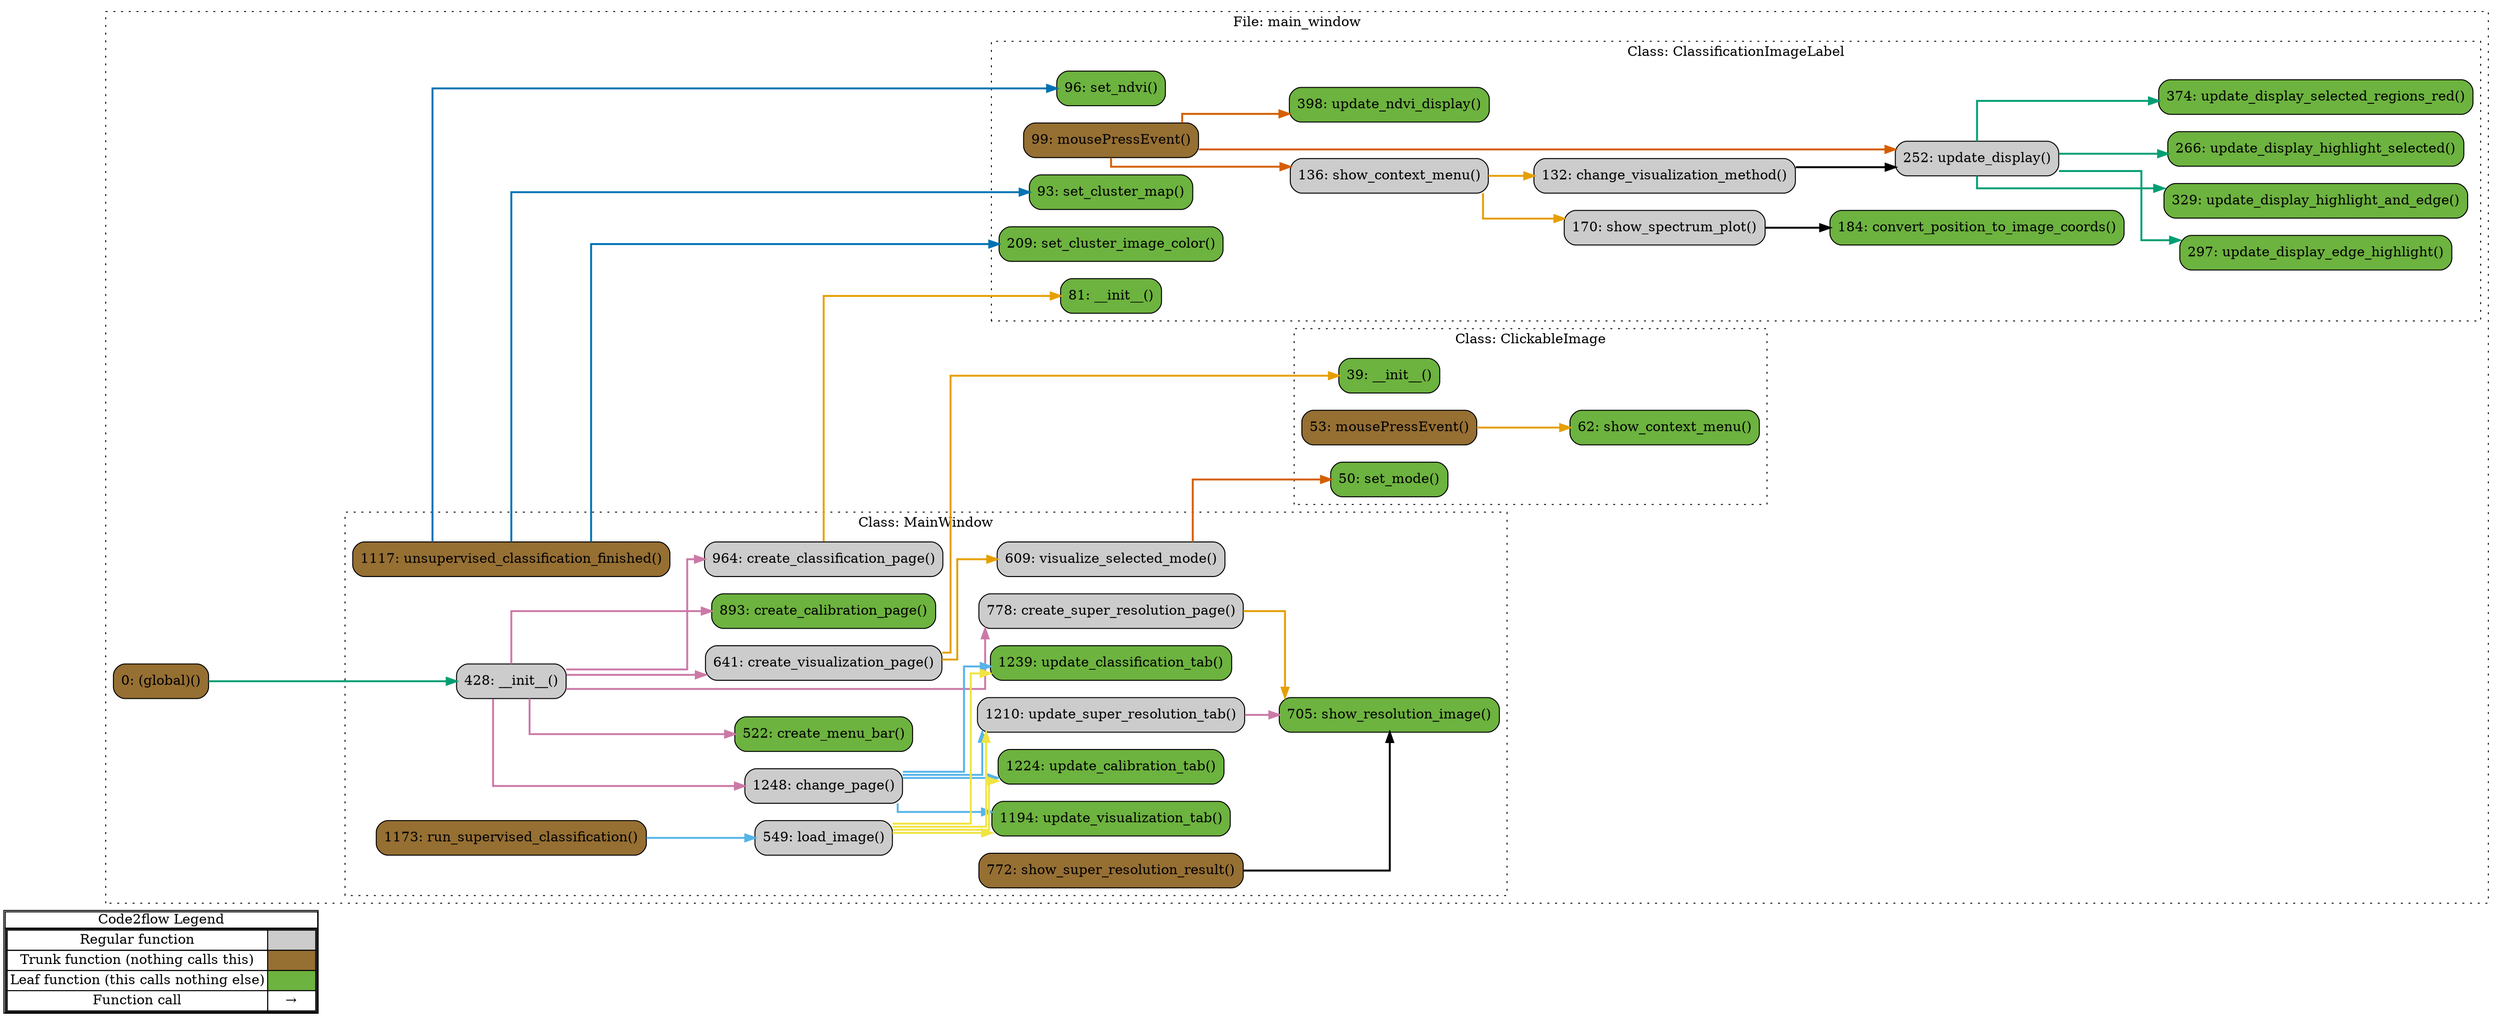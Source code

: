 digraph G {
concentrate=true;
splines="ortho";
rankdir="LR";
subgraph legend{
    rank = min;
    label = "legend";
    Legend [shape=none, margin=0, label = <
        <table cellspacing="0" cellpadding="0" border="1"><tr><td>Code2flow Legend</td></tr><tr><td>
        <table cellspacing="0">
        <tr><td>Regular function</td><td width="50px" bgcolor='#cccccc'></td></tr>
        <tr><td>Trunk function (nothing calls this)</td><td bgcolor='#966F33'></td></tr>
        <tr><td>Leaf function (this calls nothing else)</td><td bgcolor='#6db33f'></td></tr>
        <tr><td>Function call</td><td><font color='black'>&#8594;</font></td></tr>
        </table></td></tr></table>
        >];
}node_3f75679b [label="0: (global)()" name="main_window::(global)" shape="rect" style="rounded,filled" fillcolor="#966F33" ];
node_bfcff767 [label="81: __init__()" name="main_window::ClassificationImageLabel.__init__" shape="rect" style="rounded,filled" fillcolor="#6db33f" ];
node_ab7bea40 [label="132: change_visualization_method()" name="main_window::ClassificationImageLabel.change_visualization_method" shape="rect" style="rounded,filled" fillcolor="#cccccc" ];
node_b1e68c63 [label="184: convert_position_to_image_coords()" name="main_window::ClassificationImageLabel.convert_position_to_image_coords" shape="rect" style="rounded,filled" fillcolor="#6db33f" ];
node_bcff4a86 [label="99: mousePressEvent()" name="main_window::ClassificationImageLabel.mousePressEvent" shape="rect" style="rounded,filled" fillcolor="#966F33" ];
node_31e166c5 [label="209: set_cluster_image_color()" name="main_window::ClassificationImageLabel.set_cluster_image_color" shape="rect" style="rounded,filled" fillcolor="#6db33f" ];
node_cb5a0d72 [label="93: set_cluster_map()" name="main_window::ClassificationImageLabel.set_cluster_map" shape="rect" style="rounded,filled" fillcolor="#6db33f" ];
node_7e05de95 [label="96: set_ndvi()" name="main_window::ClassificationImageLabel.set_ndvi" shape="rect" style="rounded,filled" fillcolor="#6db33f" ];
node_63211b29 [label="136: show_context_menu()" name="main_window::ClassificationImageLabel.show_context_menu" shape="rect" style="rounded,filled" fillcolor="#cccccc" ];
node_52a1dbe0 [label="170: show_spectrum_plot()" name="main_window::ClassificationImageLabel.show_spectrum_plot" shape="rect" style="rounded,filled" fillcolor="#cccccc" ];
node_aaf4dbab [label="252: update_display()" name="main_window::ClassificationImageLabel.update_display" shape="rect" style="rounded,filled" fillcolor="#cccccc" ];
node_c7b3c3c3 [label="297: update_display_edge_highlight()" name="main_window::ClassificationImageLabel.update_display_edge_highlight" shape="rect" style="rounded,filled" fillcolor="#6db33f" ];
node_69434377 [label="329: update_display_highlight_and_edge()" name="main_window::ClassificationImageLabel.update_display_highlight_and_edge" shape="rect" style="rounded,filled" fillcolor="#6db33f" ];
node_c3758b4b [label="266: update_display_highlight_selected()" name="main_window::ClassificationImageLabel.update_display_highlight_selected" shape="rect" style="rounded,filled" fillcolor="#6db33f" ];
node_eeffc9d8 [label="374: update_display_selected_regions_red()" name="main_window::ClassificationImageLabel.update_display_selected_regions_red" shape="rect" style="rounded,filled" fillcolor="#6db33f" ];
node_0acc4347 [label="398: update_ndvi_display()" name="main_window::ClassificationImageLabel.update_ndvi_display" shape="rect" style="rounded,filled" fillcolor="#6db33f" ];
node_8d18a97c [label="39: __init__()" name="main_window::ClickableImage.__init__" shape="rect" style="rounded,filled" fillcolor="#6db33f" ];
node_448d1c19 [label="53: mousePressEvent()" name="main_window::ClickableImage.mousePressEvent" shape="rect" style="rounded,filled" fillcolor="#966F33" ];
node_c316164d [label="50: set_mode()" name="main_window::ClickableImage.set_mode" shape="rect" style="rounded,filled" fillcolor="#6db33f" ];
node_a5c83177 [label="62: show_context_menu()" name="main_window::ClickableImage.show_context_menu" shape="rect" style="rounded,filled" fillcolor="#6db33f" ];
node_ba8c28df [label="428: __init__()" name="main_window::MainWindow.__init__" shape="rect" style="rounded,filled" fillcolor="#cccccc" ];
node_81540812 [label="1248: change_page()" name="main_window::MainWindow.change_page" shape="rect" style="rounded,filled" fillcolor="#cccccc" ];
node_5d927193 [label="893: create_calibration_page()" name="main_window::MainWindow.create_calibration_page" shape="rect" style="rounded,filled" fillcolor="#6db33f" ];
node_3c92c3a1 [label="964: create_classification_page()" name="main_window::MainWindow.create_classification_page" shape="rect" style="rounded,filled" fillcolor="#cccccc" ];
node_8db24f40 [label="522: create_menu_bar()" name="main_window::MainWindow.create_menu_bar" shape="rect" style="rounded,filled" fillcolor="#6db33f" ];
node_15b5d4c9 [label="778: create_super_resolution_page()" name="main_window::MainWindow.create_super_resolution_page" shape="rect" style="rounded,filled" fillcolor="#cccccc" ];
node_17d2dda1 [label="641: create_visualization_page()" name="main_window::MainWindow.create_visualization_page" shape="rect" style="rounded,filled" fillcolor="#cccccc" ];
node_8d1701dc [label="549: load_image()" name="main_window::MainWindow.load_image" shape="rect" style="rounded,filled" fillcolor="#cccccc" ];
node_ddf75192 [label="1173: run_supervised_classification()" name="main_window::MainWindow.run_supervised_classification" shape="rect" style="rounded,filled" fillcolor="#966F33" ];
node_9779ee68 [label="705: show_resolution_image()" name="main_window::MainWindow.show_resolution_image" shape="rect" style="rounded,filled" fillcolor="#6db33f" ];
node_0f66f8b8 [label="772: show_super_resolution_result()" name="main_window::MainWindow.show_super_resolution_result" shape="rect" style="rounded,filled" fillcolor="#966F33" ];
node_a73d6835 [label="1117: unsupervised_classification_finished()" name="main_window::MainWindow.unsupervised_classification_finished" shape="rect" style="rounded,filled" fillcolor="#966F33" ];
node_58eae915 [label="1224: update_calibration_tab()" name="main_window::MainWindow.update_calibration_tab" shape="rect" style="rounded,filled" fillcolor="#6db33f" ];
node_a89f5624 [label="1239: update_classification_tab()" name="main_window::MainWindow.update_classification_tab" shape="rect" style="rounded,filled" fillcolor="#6db33f" ];
node_3f5e0037 [label="1210: update_super_resolution_tab()" name="main_window::MainWindow.update_super_resolution_tab" shape="rect" style="rounded,filled" fillcolor="#cccccc" ];
node_9fd9d352 [label="1194: update_visualization_tab()" name="main_window::MainWindow.update_visualization_tab" shape="rect" style="rounded,filled" fillcolor="#6db33f" ];
node_dab1227e [label="609: visualize_selected_mode()" name="main_window::MainWindow.visualize_selected_mode" shape="rect" style="rounded,filled" fillcolor="#cccccc" ];
node_3f75679b -> node_ba8c28df [color="#009E73" penwidth="2"];
node_ab7bea40 -> node_aaf4dbab [color="#000000" penwidth="2"];
node_bcff4a86 -> node_63211b29 [color="#D55E00" penwidth="2"];
node_bcff4a86 -> node_aaf4dbab [color="#D55E00" penwidth="2"];
node_bcff4a86 -> node_0acc4347 [color="#D55E00" penwidth="2"];
node_63211b29 -> node_ab7bea40 [color="#E69F00" penwidth="2"];
node_63211b29 -> node_52a1dbe0 [color="#E69F00" penwidth="2"];
node_52a1dbe0 -> node_b1e68c63 [color="#000000" penwidth="2"];
node_aaf4dbab -> node_c7b3c3c3 [color="#009E73" penwidth="2"];
node_aaf4dbab -> node_69434377 [color="#009E73" penwidth="2"];
node_aaf4dbab -> node_c3758b4b [color="#009E73" penwidth="2"];
node_aaf4dbab -> node_eeffc9d8 [color="#009E73" penwidth="2"];
node_448d1c19 -> node_a5c83177 [color="#E69F00" penwidth="2"];
node_ba8c28df -> node_81540812 [color="#CC79A7" penwidth="2"];
node_ba8c28df -> node_5d927193 [color="#CC79A7" penwidth="2"];
node_ba8c28df -> node_3c92c3a1 [color="#CC79A7" penwidth="2"];
node_ba8c28df -> node_8db24f40 [color="#CC79A7" penwidth="2"];
node_ba8c28df -> node_15b5d4c9 [color="#CC79A7" penwidth="2"];
node_ba8c28df -> node_17d2dda1 [color="#CC79A7" penwidth="2"];
node_81540812 -> node_58eae915 [color="#56B4E9" penwidth="2"];
node_81540812 -> node_a89f5624 [color="#56B4E9" penwidth="2"];
node_81540812 -> node_3f5e0037 [color="#56B4E9" penwidth="2"];
node_81540812 -> node_9fd9d352 [color="#56B4E9" penwidth="2"];
node_3c92c3a1 -> node_bfcff767 [color="#E69F00" penwidth="2"];
node_15b5d4c9 -> node_9779ee68 [color="#E69F00" penwidth="2"];
node_15b5d4c9 -> node_9779ee68 [color="#E69F00" penwidth="2"];
node_17d2dda1 -> node_8d18a97c [color="#E69F00" penwidth="2"];
node_17d2dda1 -> node_dab1227e [color="#E69F00" penwidth="2"];
node_17d2dda1 -> node_dab1227e [color="#E69F00" penwidth="2"];
node_17d2dda1 -> node_dab1227e [color="#E69F00" penwidth="2"];
node_17d2dda1 -> node_dab1227e [color="#E69F00" penwidth="2"];
node_17d2dda1 -> node_dab1227e [color="#E69F00" penwidth="2"];
node_17d2dda1 -> node_dab1227e [color="#E69F00" penwidth="2"];
node_17d2dda1 -> node_dab1227e [color="#E69F00" penwidth="2"];
node_17d2dda1 -> node_dab1227e [color="#E69F00" penwidth="2"];
node_8d1701dc -> node_58eae915 [color="#F0E442" penwidth="2"];
node_8d1701dc -> node_a89f5624 [color="#F0E442" penwidth="2"];
node_8d1701dc -> node_3f5e0037 [color="#F0E442" penwidth="2"];
node_8d1701dc -> node_9fd9d352 [color="#F0E442" penwidth="2"];
node_ddf75192 -> node_8d1701dc [color="#56B4E9" penwidth="2"];
node_0f66f8b8 -> node_9779ee68 [color="#000000" penwidth="2"];
node_a73d6835 -> node_31e166c5 [color="#0072B2" penwidth="2"];
node_a73d6835 -> node_cb5a0d72 [color="#0072B2" penwidth="2"];
node_a73d6835 -> node_7e05de95 [color="#0072B2" penwidth="2"];
node_3f5e0037 -> node_9779ee68 [color="#CC79A7" penwidth="2"];
node_dab1227e -> node_c316164d [color="#D55E00" penwidth="2"];
subgraph cluster_90974439 {
    node_3f75679b;
    label="File: main_window";
    name="main_window";
    style="filled";
    graph[style=dotted];
    subgraph cluster_c4ac1837 {
        node_8d18a97c node_c316164d node_448d1c19 node_a5c83177;
        label="Class: ClickableImage";
        name="ClickableImage";
        style="filled";
        graph[style=dotted];
    };
    subgraph cluster_8910d095 {
        node_bfcff767 node_cb5a0d72 node_7e05de95 node_bcff4a86 node_ab7bea40 node_63211b29 node_52a1dbe0 node_b1e68c63 node_31e166c5 node_aaf4dbab node_c3758b4b node_c7b3c3c3 node_69434377 node_eeffc9d8 node_0acc4347;
        label="Class: ClassificationImageLabel";
        name="ClassificationImageLabel";
        style="filled";
        graph[style=dotted];
    };
    subgraph cluster_6e4ebdf7 {
        node_ba8c28df node_8db24f40 node_8d1701dc node_dab1227e node_17d2dda1 node_9779ee68 node_0f66f8b8 node_15b5d4c9 node_5d927193 node_3c92c3a1 node_a73d6835 node_ddf75192 node_9fd9d352 node_3f5e0037 node_58eae915 node_a89f5624 node_81540812;
        label="Class: MainWindow";
        name="MainWindow";
        style="filled";
        graph[style=dotted];
    };
};
}

